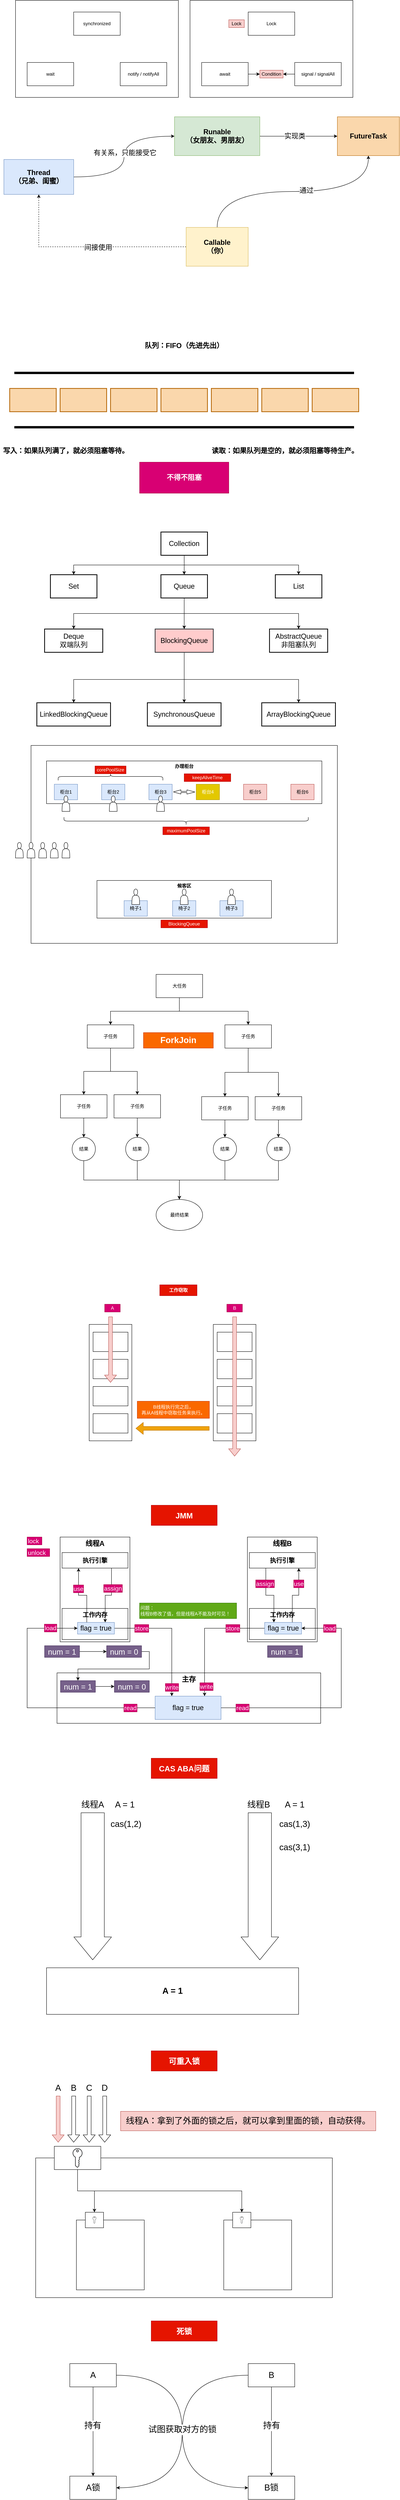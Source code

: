 <mxfile version="14.1.8" type="device"><diagram id="uP1j3-tvRcWUfNpCRk0k" name="第 1 页"><mxGraphModel dx="1422" dy="822" grid="1" gridSize="10" guides="1" tooltips="1" connect="1" arrows="1" fold="1" page="1" pageScale="1" pageWidth="1169" pageHeight="827" math="0" shadow="0"><root><mxCell id="0"/><mxCell id="1" parent="0"/><mxCell id="fabwE6z-q-ARtE88JkMZ-3" value="" style="rounded=0;whiteSpace=wrap;html=1;" parent="1" vertex="1"><mxGeometry x="190" y="1960" width="790" height="510" as="geometry"/></mxCell><mxCell id="n2lpg6i_Rtf3G4gg9Fdn-8" value="" style="group" parent="1" vertex="1" connectable="0"><mxGeometry x="150" y="40" width="420" height="250" as="geometry"/></mxCell><mxCell id="n2lpg6i_Rtf3G4gg9Fdn-6" value="" style="rounded=0;whiteSpace=wrap;html=1;" parent="n2lpg6i_Rtf3G4gg9Fdn-8" vertex="1"><mxGeometry width="420" height="250" as="geometry"/></mxCell><mxCell id="n2lpg6i_Rtf3G4gg9Fdn-7" value="" style="group" parent="n2lpg6i_Rtf3G4gg9Fdn-8" vertex="1" connectable="0"><mxGeometry x="30" y="30" width="360" height="190" as="geometry"/></mxCell><mxCell id="n2lpg6i_Rtf3G4gg9Fdn-1" value="synchronized" style="rounded=0;whiteSpace=wrap;html=1;" parent="n2lpg6i_Rtf3G4gg9Fdn-7" vertex="1"><mxGeometry x="120" width="120" height="60" as="geometry"/></mxCell><mxCell id="n2lpg6i_Rtf3G4gg9Fdn-3" value="wait" style="rounded=0;whiteSpace=wrap;html=1;" parent="n2lpg6i_Rtf3G4gg9Fdn-7" vertex="1"><mxGeometry y="130" width="120" height="60" as="geometry"/></mxCell><mxCell id="n2lpg6i_Rtf3G4gg9Fdn-4" value="notify / notifyAll" style="rounded=0;whiteSpace=wrap;html=1;" parent="n2lpg6i_Rtf3G4gg9Fdn-7" vertex="1"><mxGeometry x="240" y="130" width="120" height="60" as="geometry"/></mxCell><mxCell id="n2lpg6i_Rtf3G4gg9Fdn-15" value="" style="group" parent="1" vertex="1" connectable="0"><mxGeometry x="600" y="40" width="420" height="250" as="geometry"/></mxCell><mxCell id="n2lpg6i_Rtf3G4gg9Fdn-10" value="" style="rounded=0;whiteSpace=wrap;html=1;" parent="n2lpg6i_Rtf3G4gg9Fdn-15" vertex="1"><mxGeometry width="420" height="250" as="geometry"/></mxCell><mxCell id="n2lpg6i_Rtf3G4gg9Fdn-12" value="Lock" style="rounded=0;whiteSpace=wrap;html=1;" parent="n2lpg6i_Rtf3G4gg9Fdn-15" vertex="1"><mxGeometry x="150" y="30" width="120" height="60" as="geometry"/></mxCell><mxCell id="n2lpg6i_Rtf3G4gg9Fdn-18" style="edgeStyle=orthogonalEdgeStyle;rounded=0;orthogonalLoop=1;jettySize=auto;html=1;exitX=1;exitY=0.5;exitDx=0;exitDy=0;" parent="n2lpg6i_Rtf3G4gg9Fdn-15" source="n2lpg6i_Rtf3G4gg9Fdn-13" target="n2lpg6i_Rtf3G4gg9Fdn-17" edge="1"><mxGeometry relative="1" as="geometry"/></mxCell><mxCell id="n2lpg6i_Rtf3G4gg9Fdn-13" value="await" style="rounded=0;whiteSpace=wrap;html=1;" parent="n2lpg6i_Rtf3G4gg9Fdn-15" vertex="1"><mxGeometry x="30" y="160" width="120" height="60" as="geometry"/></mxCell><mxCell id="n2lpg6i_Rtf3G4gg9Fdn-19" style="edgeStyle=orthogonalEdgeStyle;rounded=0;orthogonalLoop=1;jettySize=auto;html=1;exitX=0;exitY=0.5;exitDx=0;exitDy=0;" parent="n2lpg6i_Rtf3G4gg9Fdn-15" source="n2lpg6i_Rtf3G4gg9Fdn-14" target="n2lpg6i_Rtf3G4gg9Fdn-17" edge="1"><mxGeometry relative="1" as="geometry"/></mxCell><mxCell id="n2lpg6i_Rtf3G4gg9Fdn-14" value="signal / signalAll" style="rounded=0;whiteSpace=wrap;html=1;" parent="n2lpg6i_Rtf3G4gg9Fdn-15" vertex="1"><mxGeometry x="270" y="160" width="120" height="60" as="geometry"/></mxCell><mxCell id="n2lpg6i_Rtf3G4gg9Fdn-16" value="Lock" style="text;html=1;strokeColor=#b85450;fillColor=#f8cecc;align=center;verticalAlign=middle;whiteSpace=wrap;rounded=0;" parent="n2lpg6i_Rtf3G4gg9Fdn-15" vertex="1"><mxGeometry x="100" y="50" width="40" height="20" as="geometry"/></mxCell><mxCell id="n2lpg6i_Rtf3G4gg9Fdn-17" value="Condition" style="text;html=1;strokeColor=#b85450;fillColor=#f8cecc;align=center;verticalAlign=middle;whiteSpace=wrap;rounded=0;" parent="n2lpg6i_Rtf3G4gg9Fdn-15" vertex="1"><mxGeometry x="180" y="180" width="60" height="20" as="geometry"/></mxCell><mxCell id="0IGs9AEvyfcpS1hSmqyq-4" style="edgeStyle=orthogonalEdgeStyle;rounded=0;orthogonalLoop=1;jettySize=auto;html=1;exitX=1;exitY=0.5;exitDx=0;exitDy=0;entryX=0;entryY=0.5;entryDx=0;entryDy=0;fontSize=18;curved=1;" parent="1" source="0IGs9AEvyfcpS1hSmqyq-1" target="0IGs9AEvyfcpS1hSmqyq-2" edge="1"><mxGeometry relative="1" as="geometry"/></mxCell><mxCell id="0IGs9AEvyfcpS1hSmqyq-8" value="有关系，只能接受它" style="edgeLabel;html=1;align=center;verticalAlign=middle;resizable=0;points=[];fontSize=18;" parent="0IGs9AEvyfcpS1hSmqyq-4" vertex="1" connectable="0"><mxGeometry x="0.053" y="-2" relative="1" as="geometry"><mxPoint as="offset"/></mxGeometry></mxCell><mxCell id="0IGs9AEvyfcpS1hSmqyq-1" value="Thread&lt;br&gt;（兄弟、闺蜜）" style="rounded=0;whiteSpace=wrap;html=1;fillColor=#dae8fc;strokeColor=#6c8ebf;fontSize=18;fontStyle=1" parent="1" vertex="1"><mxGeometry x="120" y="450" width="180" height="90" as="geometry"/></mxCell><mxCell id="0IGs9AEvyfcpS1hSmqyq-12" style="edgeStyle=orthogonalEdgeStyle;rounded=0;orthogonalLoop=1;jettySize=auto;html=1;exitX=1;exitY=0.5;exitDx=0;exitDy=0;fontSize=18;" parent="1" source="0IGs9AEvyfcpS1hSmqyq-2" target="0IGs9AEvyfcpS1hSmqyq-11" edge="1"><mxGeometry relative="1" as="geometry"/></mxCell><mxCell id="0IGs9AEvyfcpS1hSmqyq-13" value="实现类" style="edgeLabel;html=1;align=center;verticalAlign=middle;resizable=0;points=[];fontSize=18;" parent="0IGs9AEvyfcpS1hSmqyq-12" vertex="1" connectable="0"><mxGeometry x="-0.17" y="1" relative="1" as="geometry"><mxPoint x="6.94" y="1" as="offset"/></mxGeometry></mxCell><mxCell id="0IGs9AEvyfcpS1hSmqyq-2" value="Runable&lt;br&gt;（女朋友、男朋友）" style="rounded=0;whiteSpace=wrap;html=1;fillColor=#d5e8d4;strokeColor=#82b366;fontSize=18;fontStyle=1" parent="1" vertex="1"><mxGeometry x="560" y="340" width="220" height="100" as="geometry"/></mxCell><mxCell id="0IGs9AEvyfcpS1hSmqyq-5" style="edgeStyle=orthogonalEdgeStyle;curved=1;rounded=0;orthogonalLoop=1;jettySize=auto;html=1;exitX=0.5;exitY=0;exitDx=0;exitDy=0;fontSize=18;" parent="1" source="0IGs9AEvyfcpS1hSmqyq-3" target="0IGs9AEvyfcpS1hSmqyq-11" edge="1"><mxGeometry relative="1" as="geometry"/></mxCell><mxCell id="0IGs9AEvyfcpS1hSmqyq-9" value="通过" style="edgeLabel;html=1;align=center;verticalAlign=middle;resizable=0;points=[];fontSize=18;" parent="0IGs9AEvyfcpS1hSmqyq-5" vertex="1" connectable="0"><mxGeometry x="-0.21" y="-2" relative="1" as="geometry"><mxPoint x="95.31" y="-4.5" as="offset"/></mxGeometry></mxCell><mxCell id="0IGs9AEvyfcpS1hSmqyq-14" style="edgeStyle=orthogonalEdgeStyle;rounded=0;orthogonalLoop=1;jettySize=auto;html=1;exitX=0;exitY=0.5;exitDx=0;exitDy=0;fontSize=18;dashed=1;" parent="1" source="0IGs9AEvyfcpS1hSmqyq-3" target="0IGs9AEvyfcpS1hSmqyq-1" edge="1"><mxGeometry relative="1" as="geometry"/></mxCell><mxCell id="0IGs9AEvyfcpS1hSmqyq-15" value="间接使用" style="edgeLabel;html=1;align=center;verticalAlign=middle;resizable=0;points=[];fontSize=18;" parent="0IGs9AEvyfcpS1hSmqyq-14" vertex="1" connectable="0"><mxGeometry x="-0.117" y="2" relative="1" as="geometry"><mxPoint as="offset"/></mxGeometry></mxCell><mxCell id="0IGs9AEvyfcpS1hSmqyq-3" value="Callable&lt;br&gt;（你）" style="rounded=0;whiteSpace=wrap;html=1;fillColor=#fff2cc;strokeColor=#d6b656;fontSize=18;fontStyle=1" parent="1" vertex="1"><mxGeometry x="590" y="625" width="160" height="100" as="geometry"/></mxCell><mxCell id="0IGs9AEvyfcpS1hSmqyq-11" value="FutureTask" style="rounded=0;whiteSpace=wrap;html=1;fillColor=#fad7ac;strokeColor=#b46504;fontSize=18;fontStyle=1" parent="1" vertex="1"><mxGeometry x="980" y="340" width="160" height="100" as="geometry"/></mxCell><mxCell id="0IGs9AEvyfcpS1hSmqyq-16" value="" style="shape=partialRectangle;whiteSpace=wrap;html=1;left=0;right=0;fillColor=none;fontSize=18;strokeWidth=6;" parent="1" vertex="1"><mxGeometry x="150" y="1000" width="870" height="140" as="geometry"/></mxCell><mxCell id="0IGs9AEvyfcpS1hSmqyq-18" value="队列：FIFO（先进先出）" style="text;html=1;strokeColor=none;fillColor=none;align=center;verticalAlign=middle;whiteSpace=wrap;rounded=0;fontSize=18;fontStyle=1" parent="1" vertex="1"><mxGeometry x="385" y="890" width="400" height="80" as="geometry"/></mxCell><mxCell id="0IGs9AEvyfcpS1hSmqyq-25" value="写入：如果队列满了，就必须阻塞等待。" style="text;html=1;strokeColor=none;fillColor=none;align=center;verticalAlign=middle;whiteSpace=wrap;rounded=0;fontSize=18;fontStyle=1" parent="1" vertex="1"><mxGeometry x="110" y="1161" width="340" height="80" as="geometry"/></mxCell><mxCell id="0IGs9AEvyfcpS1hSmqyq-26" value="读取：如果队列是空的，就必须阻塞等待生产。" style="text;html=1;strokeColor=none;fillColor=none;align=center;verticalAlign=middle;whiteSpace=wrap;rounded=0;fontSize=18;fontStyle=1" parent="1" vertex="1"><mxGeometry x="640" y="1161" width="410" height="80" as="geometry"/></mxCell><mxCell id="0IGs9AEvyfcpS1hSmqyq-27" value="不得不阻塞" style="text;html=1;strokeColor=#A50040;fillColor=#d80073;align=center;verticalAlign=middle;whiteSpace=wrap;rounded=0;fontSize=18;fontColor=#ffffff;fontStyle=1" parent="1" vertex="1"><mxGeometry x="470" y="1230" width="230" height="80" as="geometry"/></mxCell><mxCell id="0IGs9AEvyfcpS1hSmqyq-32" style="edgeStyle=orthogonalEdgeStyle;rounded=0;orthogonalLoop=1;jettySize=auto;html=1;exitX=0.5;exitY=1;exitDx=0;exitDy=0;fontSize=18;" parent="1" source="0IGs9AEvyfcpS1hSmqyq-28" target="0IGs9AEvyfcpS1hSmqyq-29" edge="1"><mxGeometry relative="1" as="geometry"/></mxCell><mxCell id="0IGs9AEvyfcpS1hSmqyq-33" style="edgeStyle=orthogonalEdgeStyle;rounded=0;orthogonalLoop=1;jettySize=auto;html=1;exitX=0.5;exitY=1;exitDx=0;exitDy=0;fontSize=18;" parent="1" source="0IGs9AEvyfcpS1hSmqyq-28" target="0IGs9AEvyfcpS1hSmqyq-31" edge="1"><mxGeometry relative="1" as="geometry"/></mxCell><mxCell id="0IGs9AEvyfcpS1hSmqyq-34" style="edgeStyle=orthogonalEdgeStyle;rounded=0;orthogonalLoop=1;jettySize=auto;html=1;exitX=0.5;exitY=1;exitDx=0;exitDy=0;fontSize=18;" parent="1" source="0IGs9AEvyfcpS1hSmqyq-28" target="0IGs9AEvyfcpS1hSmqyq-30" edge="1"><mxGeometry relative="1" as="geometry"/></mxCell><mxCell id="0IGs9AEvyfcpS1hSmqyq-28" value="Collection" style="rounded=0;whiteSpace=wrap;html=1;strokeWidth=2;fontSize=18;" parent="1" vertex="1"><mxGeometry x="525" y="1410" width="120" height="60" as="geometry"/></mxCell><mxCell id="0IGs9AEvyfcpS1hSmqyq-29" value="Set" style="rounded=0;whiteSpace=wrap;html=1;strokeWidth=2;fontSize=18;" parent="1" vertex="1"><mxGeometry x="240" y="1520" width="120" height="60" as="geometry"/></mxCell><mxCell id="0IGs9AEvyfcpS1hSmqyq-36" value="" style="edgeStyle=orthogonalEdgeStyle;rounded=0;orthogonalLoop=1;jettySize=auto;html=1;fontSize=18;" parent="1" source="0IGs9AEvyfcpS1hSmqyq-30" target="0IGs9AEvyfcpS1hSmqyq-35" edge="1"><mxGeometry relative="1" as="geometry"/></mxCell><mxCell id="0IGs9AEvyfcpS1hSmqyq-39" style="edgeStyle=orthogonalEdgeStyle;rounded=0;orthogonalLoop=1;jettySize=auto;html=1;exitX=0.5;exitY=1;exitDx=0;exitDy=0;fontSize=18;" parent="1" source="0IGs9AEvyfcpS1hSmqyq-30" target="0IGs9AEvyfcpS1hSmqyq-37" edge="1"><mxGeometry relative="1" as="geometry"/></mxCell><mxCell id="0IGs9AEvyfcpS1hSmqyq-40" style="edgeStyle=orthogonalEdgeStyle;rounded=0;orthogonalLoop=1;jettySize=auto;html=1;exitX=0.5;exitY=1;exitDx=0;exitDy=0;fontSize=18;" parent="1" source="0IGs9AEvyfcpS1hSmqyq-30" target="0IGs9AEvyfcpS1hSmqyq-38" edge="1"><mxGeometry relative="1" as="geometry"/></mxCell><mxCell id="0IGs9AEvyfcpS1hSmqyq-30" value="Queue" style="rounded=0;whiteSpace=wrap;html=1;strokeWidth=2;fontSize=18;" parent="1" vertex="1"><mxGeometry x="525" y="1520" width="120" height="60" as="geometry"/></mxCell><mxCell id="0IGs9AEvyfcpS1hSmqyq-31" value="List" style="rounded=0;whiteSpace=wrap;html=1;strokeWidth=2;fontSize=18;" parent="1" vertex="1"><mxGeometry x="820" y="1520" width="120" height="60" as="geometry"/></mxCell><mxCell id="0IGs9AEvyfcpS1hSmqyq-42" value="" style="edgeStyle=orthogonalEdgeStyle;rounded=0;orthogonalLoop=1;jettySize=auto;html=1;fontSize=18;" parent="1" source="0IGs9AEvyfcpS1hSmqyq-35" target="0IGs9AEvyfcpS1hSmqyq-41" edge="1"><mxGeometry relative="1" as="geometry"><Array as="points"><mxPoint x="585" y="1790"/><mxPoint x="300" y="1790"/></Array></mxGeometry></mxCell><mxCell id="0IGs9AEvyfcpS1hSmqyq-44" style="edgeStyle=orthogonalEdgeStyle;rounded=0;orthogonalLoop=1;jettySize=auto;html=1;exitX=0.5;exitY=1;exitDx=0;exitDy=0;fontSize=18;" parent="1" source="0IGs9AEvyfcpS1hSmqyq-35" target="0IGs9AEvyfcpS1hSmqyq-43" edge="1"><mxGeometry relative="1" as="geometry"><Array as="points"><mxPoint x="585" y="1790"/><mxPoint x="880" y="1790"/></Array></mxGeometry></mxCell><mxCell id="fabwE6z-q-ARtE88JkMZ-2" style="edgeStyle=orthogonalEdgeStyle;rounded=0;orthogonalLoop=1;jettySize=auto;html=1;exitX=0.5;exitY=1;exitDx=0;exitDy=0;" parent="1" source="0IGs9AEvyfcpS1hSmqyq-35" target="fabwE6z-q-ARtE88JkMZ-1" edge="1"><mxGeometry relative="1" as="geometry"/></mxCell><mxCell id="0IGs9AEvyfcpS1hSmqyq-35" value="BlockingQueue" style="rounded=0;whiteSpace=wrap;html=1;strokeWidth=2;fontSize=18;fillColor=#ffcccc;strokeColor=#36393d;" parent="1" vertex="1"><mxGeometry x="510" y="1660" width="150" height="60" as="geometry"/></mxCell><mxCell id="0IGs9AEvyfcpS1hSmqyq-37" value="Deque&lt;br&gt;双端队列" style="rounded=0;whiteSpace=wrap;html=1;strokeWidth=2;fontSize=18;" parent="1" vertex="1"><mxGeometry x="225" y="1660" width="150" height="60" as="geometry"/></mxCell><mxCell id="0IGs9AEvyfcpS1hSmqyq-38" value="AbstractQueue&lt;br&gt;非阻塞队列" style="rounded=0;whiteSpace=wrap;html=1;strokeWidth=2;fontSize=18;" parent="1" vertex="1"><mxGeometry x="805" y="1660" width="150" height="60" as="geometry"/></mxCell><mxCell id="0IGs9AEvyfcpS1hSmqyq-41" value="LinkedBlockingQueue" style="rounded=0;whiteSpace=wrap;html=1;strokeWidth=2;fontSize=18;" parent="1" vertex="1"><mxGeometry x="205" y="1850" width="190" height="60" as="geometry"/></mxCell><mxCell id="0IGs9AEvyfcpS1hSmqyq-43" value="ArrayBlockingQueue" style="rounded=0;whiteSpace=wrap;html=1;strokeWidth=2;fontSize=18;" parent="1" vertex="1"><mxGeometry x="785" y="1850" width="190" height="60" as="geometry"/></mxCell><mxCell id="fabwE6z-q-ARtE88JkMZ-1" value="SynchronousQueue" style="rounded=0;whiteSpace=wrap;html=1;strokeWidth=2;fontSize=18;" parent="1" vertex="1"><mxGeometry x="490" y="1850" width="190" height="60" as="geometry"/></mxCell><mxCell id="fabwE6z-q-ARtE88JkMZ-4" value="办理柜台" style="rounded=0;whiteSpace=wrap;html=1;verticalAlign=top;fontStyle=1" parent="1" vertex="1"><mxGeometry x="230" y="2000" width="710" height="110" as="geometry"/></mxCell><mxCell id="fabwE6z-q-ARtE88JkMZ-5" value="柜台1" style="rounded=0;whiteSpace=wrap;html=1;fillColor=#dae8fc;strokeColor=#6c8ebf;" parent="1" vertex="1"><mxGeometry x="250" y="2060" width="60" height="40" as="geometry"/></mxCell><mxCell id="fabwE6z-q-ARtE88JkMZ-6" value="柜台2" style="rounded=0;whiteSpace=wrap;html=1;fillColor=#dae8fc;strokeColor=#6c8ebf;" parent="1" vertex="1"><mxGeometry x="372" y="2060" width="60" height="40" as="geometry"/></mxCell><mxCell id="fabwE6z-q-ARtE88JkMZ-7" value="柜台3" style="rounded=0;whiteSpace=wrap;html=1;fillColor=#dae8fc;strokeColor=#6c8ebf;" parent="1" vertex="1"><mxGeometry x="494" y="2060" width="60" height="40" as="geometry"/></mxCell><mxCell id="fabwE6z-q-ARtE88JkMZ-8" value="柜台4" style="rounded=0;whiteSpace=wrap;html=1;fillColor=#e3c800;strokeColor=#B09500;fontColor=#ffffff;" parent="1" vertex="1"><mxGeometry x="616" y="2060" width="60" height="40" as="geometry"/></mxCell><mxCell id="fabwE6z-q-ARtE88JkMZ-9" value="柜台5" style="rounded=0;whiteSpace=wrap;html=1;fillColor=#f8cecc;strokeColor=#b85450;" parent="1" vertex="1"><mxGeometry x="738" y="2060" width="60" height="40" as="geometry"/></mxCell><mxCell id="fabwE6z-q-ARtE88JkMZ-10" value="柜台6" style="rounded=0;whiteSpace=wrap;html=1;fillColor=#f8cecc;strokeColor=#b85450;" parent="1" vertex="1"><mxGeometry x="860" y="2060" width="60" height="40" as="geometry"/></mxCell><mxCell id="fabwE6z-q-ARtE88JkMZ-11" value="候客区" style="rounded=0;whiteSpace=wrap;html=1;verticalAlign=top;fontStyle=1" parent="1" vertex="1"><mxGeometry x="360" y="2308" width="450" height="97" as="geometry"/></mxCell><mxCell id="fabwE6z-q-ARtE88JkMZ-17" value="" style="shape=actor;whiteSpace=wrap;html=1;" parent="1" vertex="1"><mxGeometry x="270" y="2090" width="20" height="40" as="geometry"/></mxCell><mxCell id="fabwE6z-q-ARtE88JkMZ-18" value="" style="shape=actor;whiteSpace=wrap;html=1;" parent="1" vertex="1"><mxGeometry x="392" y="2090" width="20" height="40" as="geometry"/></mxCell><mxCell id="fabwE6z-q-ARtE88JkMZ-19" value="" style="shape=actor;whiteSpace=wrap;html=1;" parent="1" vertex="1"><mxGeometry x="514" y="2090" width="20" height="40" as="geometry"/></mxCell><mxCell id="fabwE6z-q-ARtE88JkMZ-13" value="椅子1" style="rounded=0;whiteSpace=wrap;html=1;fillColor=#dae8fc;strokeColor=#6c8ebf;" parent="1" vertex="1"><mxGeometry x="430" y="2360" width="60" height="40" as="geometry"/></mxCell><mxCell id="fabwE6z-q-ARtE88JkMZ-14" value="椅子2" style="rounded=0;whiteSpace=wrap;html=1;fillColor=#dae8fc;strokeColor=#6c8ebf;" parent="1" vertex="1"><mxGeometry x="555" y="2360" width="60" height="40" as="geometry"/></mxCell><mxCell id="fabwE6z-q-ARtE88JkMZ-15" value="椅子3" style="rounded=0;whiteSpace=wrap;html=1;fillColor=#dae8fc;strokeColor=#6c8ebf;" parent="1" vertex="1"><mxGeometry x="677" y="2360" width="60" height="40" as="geometry"/></mxCell><mxCell id="fabwE6z-q-ARtE88JkMZ-21" value="" style="shape=actor;whiteSpace=wrap;html=1;" parent="1" vertex="1"><mxGeometry x="575" y="2330" width="20" height="40" as="geometry"/></mxCell><mxCell id="fabwE6z-q-ARtE88JkMZ-22" value="" style="shape=actor;whiteSpace=wrap;html=1;" parent="1" vertex="1"><mxGeometry x="697" y="2330" width="20" height="40" as="geometry"/></mxCell><mxCell id="fabwE6z-q-ARtE88JkMZ-20" value="" style="shape=actor;whiteSpace=wrap;html=1;" parent="1" vertex="1"><mxGeometry x="450" y="2330" width="20" height="40" as="geometry"/></mxCell><mxCell id="fabwE6z-q-ARtE88JkMZ-29" value="" style="group" parent="1" vertex="1" connectable="0"><mxGeometry x="150" y="2210" width="140" height="40" as="geometry"/></mxCell><mxCell id="fabwE6z-q-ARtE88JkMZ-24" value="" style="shape=actor;whiteSpace=wrap;html=1;" parent="fabwE6z-q-ARtE88JkMZ-29" vertex="1"><mxGeometry width="20" height="40" as="geometry"/></mxCell><mxCell id="fabwE6z-q-ARtE88JkMZ-25" value="" style="shape=actor;whiteSpace=wrap;html=1;" parent="fabwE6z-q-ARtE88JkMZ-29" vertex="1"><mxGeometry x="30" width="20" height="40" as="geometry"/></mxCell><mxCell id="fabwE6z-q-ARtE88JkMZ-26" value="" style="shape=actor;whiteSpace=wrap;html=1;" parent="fabwE6z-q-ARtE88JkMZ-29" vertex="1"><mxGeometry x="60" width="20" height="40" as="geometry"/></mxCell><mxCell id="fabwE6z-q-ARtE88JkMZ-27" value="" style="shape=actor;whiteSpace=wrap;html=1;" parent="fabwE6z-q-ARtE88JkMZ-29" vertex="1"><mxGeometry x="90" width="20" height="40" as="geometry"/></mxCell><mxCell id="fabwE6z-q-ARtE88JkMZ-28" value="" style="shape=actor;whiteSpace=wrap;html=1;" parent="fabwE6z-q-ARtE88JkMZ-29" vertex="1"><mxGeometry x="120" width="20" height="40" as="geometry"/></mxCell><mxCell id="fabwE6z-q-ARtE88JkMZ-31" value="" style="shape=curlyBracket;whiteSpace=wrap;html=1;rounded=1;rotation=90;" parent="1" vertex="1"><mxGeometry x="385" y="1905" width="20" height="270" as="geometry"/></mxCell><mxCell id="fabwE6z-q-ARtE88JkMZ-32" value="" style="shape=curlyBracket;whiteSpace=wrap;html=1;rounded=1;rotation=-90;" parent="1" vertex="1"><mxGeometry x="580" y="1840" width="20" height="630" as="geometry"/></mxCell><mxCell id="fabwE6z-q-ARtE88JkMZ-33" value="corePoolSize" style="text;html=1;align=center;verticalAlign=middle;whiteSpace=wrap;rounded=0;fontColor=#ffffff;strokeColor=#B20000;fillColor=#e51400;" parent="1" vertex="1"><mxGeometry x="355" y="2013" width="80" height="20" as="geometry"/></mxCell><mxCell id="fabwE6z-q-ARtE88JkMZ-34" value="maximumPoolSize" style="text;html=1;align=center;verticalAlign=middle;whiteSpace=wrap;rounded=0;fontColor=#ffffff;strokeColor=#B20000;fillColor=#e51400;" parent="1" vertex="1"><mxGeometry x="530" y="2170" width="120" height="20" as="geometry"/></mxCell><mxCell id="fabwE6z-q-ARtE88JkMZ-35" value="BlockingQueue" style="text;html=1;align=center;verticalAlign=middle;whiteSpace=wrap;rounded=0;fontColor=#ffffff;strokeColor=#B20000;fillColor=#e51400;" parent="1" vertex="1"><mxGeometry x="525" y="2410" width="120" height="20" as="geometry"/></mxCell><mxCell id="fabwE6z-q-ARtE88JkMZ-36" value="" style="shape=flexArrow;endArrow=classic;startArrow=classic;html=1;width=2.913;endSize=6.122;endWidth=7.007;startWidth=7.007;startSize=6.48;" parent="1" edge="1"><mxGeometry width="50" height="50" relative="1" as="geometry"><mxPoint x="613" y="2080" as="sourcePoint"/><mxPoint x="556.62" y="2079.71" as="targetPoint"/></mxGeometry></mxCell><mxCell id="fabwE6z-q-ARtE88JkMZ-37" value="keepAliveTime" style="text;align=center;verticalAlign=middle;whiteSpace=wrap;rounded=0;fontColor=#ffffff;strokeColor=#B20000;fillColor=#e51400;labelBorderColor=none;" parent="1" vertex="1"><mxGeometry x="585" y="2033" width="120" height="20" as="geometry"/></mxCell><mxCell id="fabwE6z-q-ARtE88JkMZ-41" style="edgeStyle=orthogonalEdgeStyle;rounded=0;orthogonalLoop=1;jettySize=auto;html=1;exitX=0.5;exitY=1;exitDx=0;exitDy=0;" parent="1" source="fabwE6z-q-ARtE88JkMZ-38" target="fabwE6z-q-ARtE88JkMZ-39" edge="1"><mxGeometry relative="1" as="geometry"/></mxCell><mxCell id="fabwE6z-q-ARtE88JkMZ-42" style="edgeStyle=orthogonalEdgeStyle;rounded=0;orthogonalLoop=1;jettySize=auto;html=1;exitX=0.5;exitY=1;exitDx=0;exitDy=0;" parent="1" source="fabwE6z-q-ARtE88JkMZ-38" target="fabwE6z-q-ARtE88JkMZ-40" edge="1"><mxGeometry relative="1" as="geometry"/></mxCell><mxCell id="fabwE6z-q-ARtE88JkMZ-38" value="大任务" style="rounded=0;whiteSpace=wrap;html=1;strokeColor=#000000;fillColor=#ffffff;" parent="1" vertex="1"><mxGeometry x="512.5" y="2550" width="120" height="60" as="geometry"/></mxCell><mxCell id="fabwE6z-q-ARtE88JkMZ-52" style="edgeStyle=orthogonalEdgeStyle;rounded=0;orthogonalLoop=1;jettySize=auto;html=1;exitX=0.5;exitY=1;exitDx=0;exitDy=0;" parent="1" source="fabwE6z-q-ARtE88JkMZ-39" target="fabwE6z-q-ARtE88JkMZ-45" edge="1"><mxGeometry relative="1" as="geometry"/></mxCell><mxCell id="fabwE6z-q-ARtE88JkMZ-53" style="edgeStyle=orthogonalEdgeStyle;rounded=0;orthogonalLoop=1;jettySize=auto;html=1;exitX=0.5;exitY=1;exitDx=0;exitDy=0;" parent="1" source="fabwE6z-q-ARtE88JkMZ-39" target="fabwE6z-q-ARtE88JkMZ-46" edge="1"><mxGeometry relative="1" as="geometry"/></mxCell><mxCell id="fabwE6z-q-ARtE88JkMZ-39" value="子任务" style="rounded=0;whiteSpace=wrap;html=1;strokeColor=#000000;fillColor=#ffffff;" parent="1" vertex="1"><mxGeometry x="335" y="2680" width="120" height="60" as="geometry"/></mxCell><mxCell id="fabwE6z-q-ARtE88JkMZ-57" style="edgeStyle=orthogonalEdgeStyle;rounded=0;orthogonalLoop=1;jettySize=auto;html=1;exitX=0.5;exitY=1;exitDx=0;exitDy=0;" parent="1" source="fabwE6z-q-ARtE88JkMZ-40" target="fabwE6z-q-ARtE88JkMZ-55" edge="1"><mxGeometry relative="1" as="geometry"/></mxCell><mxCell id="fabwE6z-q-ARtE88JkMZ-58" style="edgeStyle=orthogonalEdgeStyle;rounded=0;orthogonalLoop=1;jettySize=auto;html=1;exitX=0.5;exitY=1;exitDx=0;exitDy=0;" parent="1" source="fabwE6z-q-ARtE88JkMZ-40" target="fabwE6z-q-ARtE88JkMZ-56" edge="1"><mxGeometry relative="1" as="geometry"/></mxCell><mxCell id="fabwE6z-q-ARtE88JkMZ-40" value="子任务" style="rounded=0;whiteSpace=wrap;html=1;strokeColor=#000000;fillColor=#ffffff;" parent="1" vertex="1"><mxGeometry x="690" y="2680" width="120" height="60" as="geometry"/></mxCell><mxCell id="fabwE6z-q-ARtE88JkMZ-69" style="edgeStyle=orthogonalEdgeStyle;rounded=0;orthogonalLoop=1;jettySize=auto;html=1;exitX=0.5;exitY=1;exitDx=0;exitDy=0;" parent="1" source="fabwE6z-q-ARtE88JkMZ-59" target="fabwE6z-q-ARtE88JkMZ-68" edge="1"><mxGeometry relative="1" as="geometry"/></mxCell><mxCell id="fabwE6z-q-ARtE88JkMZ-59" value="结果" style="ellipse;whiteSpace=wrap;html=1;aspect=fixed;strokeColor=#000000;fillColor=#ffffff;" parent="1" vertex="1"><mxGeometry x="296" y="2970" width="60" height="60" as="geometry"/></mxCell><mxCell id="fabwE6z-q-ARtE88JkMZ-70" style="edgeStyle=orthogonalEdgeStyle;rounded=0;orthogonalLoop=1;jettySize=auto;html=1;exitX=0.5;exitY=1;exitDx=0;exitDy=0;" parent="1" source="fabwE6z-q-ARtE88JkMZ-61" target="fabwE6z-q-ARtE88JkMZ-68" edge="1"><mxGeometry relative="1" as="geometry"/></mxCell><mxCell id="fabwE6z-q-ARtE88JkMZ-61" value="结果" style="ellipse;whiteSpace=wrap;html=1;aspect=fixed;strokeColor=#000000;fillColor=#ffffff;" parent="1" vertex="1"><mxGeometry x="434" y="2970" width="60" height="60" as="geometry"/></mxCell><mxCell id="fabwE6z-q-ARtE88JkMZ-71" style="edgeStyle=orthogonalEdgeStyle;rounded=0;orthogonalLoop=1;jettySize=auto;html=1;exitX=0.5;exitY=1;exitDx=0;exitDy=0;" parent="1" source="fabwE6z-q-ARtE88JkMZ-62" target="fabwE6z-q-ARtE88JkMZ-68" edge="1"><mxGeometry relative="1" as="geometry"/></mxCell><mxCell id="fabwE6z-q-ARtE88JkMZ-62" value="结果" style="ellipse;whiteSpace=wrap;html=1;aspect=fixed;strokeColor=#000000;fillColor=#ffffff;" parent="1" vertex="1"><mxGeometry x="660" y="2970" width="60" height="60" as="geometry"/></mxCell><mxCell id="fabwE6z-q-ARtE88JkMZ-72" style="edgeStyle=orthogonalEdgeStyle;rounded=0;orthogonalLoop=1;jettySize=auto;html=1;exitX=0.5;exitY=1;exitDx=0;exitDy=0;" parent="1" source="fabwE6z-q-ARtE88JkMZ-63" target="fabwE6z-q-ARtE88JkMZ-68" edge="1"><mxGeometry relative="1" as="geometry"/></mxCell><mxCell id="fabwE6z-q-ARtE88JkMZ-63" value="结果" style="ellipse;whiteSpace=wrap;html=1;aspect=fixed;strokeColor=#000000;fillColor=#ffffff;" parent="1" vertex="1"><mxGeometry x="798" y="2970" width="60" height="60" as="geometry"/></mxCell><mxCell id="fabwE6z-q-ARtE88JkMZ-64" style="edgeStyle=orthogonalEdgeStyle;rounded=0;orthogonalLoop=1;jettySize=auto;html=1;exitX=0.5;exitY=1;exitDx=0;exitDy=0;" parent="1" source="fabwE6z-q-ARtE88JkMZ-45" target="fabwE6z-q-ARtE88JkMZ-59" edge="1"><mxGeometry relative="1" as="geometry"/></mxCell><mxCell id="fabwE6z-q-ARtE88JkMZ-45" value="子任务" style="rounded=0;whiteSpace=wrap;html=1;strokeColor=#000000;fillColor=#ffffff;" parent="1" vertex="1"><mxGeometry x="266" y="2860" width="120" height="60" as="geometry"/></mxCell><mxCell id="fabwE6z-q-ARtE88JkMZ-65" style="edgeStyle=orthogonalEdgeStyle;rounded=0;orthogonalLoop=1;jettySize=auto;html=1;exitX=0.5;exitY=1;exitDx=0;exitDy=0;" parent="1" source="fabwE6z-q-ARtE88JkMZ-46" target="fabwE6z-q-ARtE88JkMZ-61" edge="1"><mxGeometry relative="1" as="geometry"/></mxCell><mxCell id="fabwE6z-q-ARtE88JkMZ-46" value="子任务" style="rounded=0;whiteSpace=wrap;html=1;strokeColor=#000000;fillColor=#ffffff;" parent="1" vertex="1"><mxGeometry x="404" y="2860" width="120" height="60" as="geometry"/></mxCell><mxCell id="fabwE6z-q-ARtE88JkMZ-66" style="edgeStyle=orthogonalEdgeStyle;rounded=0;orthogonalLoop=1;jettySize=auto;html=1;exitX=0.5;exitY=1;exitDx=0;exitDy=0;" parent="1" source="fabwE6z-q-ARtE88JkMZ-55" target="fabwE6z-q-ARtE88JkMZ-62" edge="1"><mxGeometry relative="1" as="geometry"/></mxCell><mxCell id="fabwE6z-q-ARtE88JkMZ-55" value="子任务" style="rounded=0;whiteSpace=wrap;html=1;strokeColor=#000000;fillColor=#ffffff;" parent="1" vertex="1"><mxGeometry x="630" y="2865" width="120" height="60" as="geometry"/></mxCell><mxCell id="fabwE6z-q-ARtE88JkMZ-67" style="edgeStyle=orthogonalEdgeStyle;rounded=0;orthogonalLoop=1;jettySize=auto;html=1;exitX=0.5;exitY=1;exitDx=0;exitDy=0;" parent="1" source="fabwE6z-q-ARtE88JkMZ-56" target="fabwE6z-q-ARtE88JkMZ-63" edge="1"><mxGeometry relative="1" as="geometry"/></mxCell><mxCell id="fabwE6z-q-ARtE88JkMZ-56" value="子任务" style="rounded=0;whiteSpace=wrap;html=1;strokeColor=#000000;fillColor=#ffffff;" parent="1" vertex="1"><mxGeometry x="768" y="2865" width="120" height="60" as="geometry"/></mxCell><mxCell id="fabwE6z-q-ARtE88JkMZ-68" value="最终结果" style="ellipse;whiteSpace=wrap;html=1;strokeColor=#000000;fillColor=#ffffff;" parent="1" vertex="1"><mxGeometry x="512.5" y="3130" width="120" height="80" as="geometry"/></mxCell><mxCell id="fabwE6z-q-ARtE88JkMZ-73" value="ForkJoin" style="text;html=1;strokeColor=#C73500;fillColor=#fa6800;align=center;verticalAlign=middle;whiteSpace=wrap;rounded=0;fontColor=#ffffff;fontStyle=1;fontSize=22;" parent="1" vertex="1"><mxGeometry x="480" y="2700" width="180" height="40" as="geometry"/></mxCell><mxCell id="SC_gmL83yjfH4N2xgnFS-1" value="" style="rounded=0;whiteSpace=wrap;html=1;" parent="1" vertex="1"><mxGeometry x="340" y="3452" width="110" height="300" as="geometry"/></mxCell><mxCell id="SC_gmL83yjfH4N2xgnFS-3" value="" style="rounded=0;whiteSpace=wrap;html=1;" parent="1" vertex="1"><mxGeometry x="350" y="3472" width="90" height="50" as="geometry"/></mxCell><mxCell id="SC_gmL83yjfH4N2xgnFS-4" value="" style="rounded=0;whiteSpace=wrap;html=1;" parent="1" vertex="1"><mxGeometry x="350" y="3542" width="90" height="50" as="geometry"/></mxCell><mxCell id="SC_gmL83yjfH4N2xgnFS-5" value="" style="rounded=0;whiteSpace=wrap;html=1;" parent="1" vertex="1"><mxGeometry x="350" y="3612" width="90" height="50" as="geometry"/></mxCell><mxCell id="SC_gmL83yjfH4N2xgnFS-6" value="" style="rounded=0;whiteSpace=wrap;html=1;" parent="1" vertex="1"><mxGeometry x="350" y="3682" width="90" height="50" as="geometry"/></mxCell><mxCell id="SC_gmL83yjfH4N2xgnFS-8" value="" style="rounded=0;whiteSpace=wrap;html=1;" parent="1" vertex="1"><mxGeometry x="660" y="3452" width="110" height="300" as="geometry"/></mxCell><mxCell id="SC_gmL83yjfH4N2xgnFS-9" value="" style="rounded=0;whiteSpace=wrap;html=1;" parent="1" vertex="1"><mxGeometry x="670" y="3472" width="90" height="50" as="geometry"/></mxCell><mxCell id="SC_gmL83yjfH4N2xgnFS-10" value="" style="rounded=0;whiteSpace=wrap;html=1;" parent="1" vertex="1"><mxGeometry x="670" y="3542" width="90" height="50" as="geometry"/></mxCell><mxCell id="SC_gmL83yjfH4N2xgnFS-11" value="" style="rounded=0;whiteSpace=wrap;html=1;" parent="1" vertex="1"><mxGeometry x="670" y="3612" width="90" height="50" as="geometry"/></mxCell><mxCell id="SC_gmL83yjfH4N2xgnFS-12" value="" style="rounded=0;whiteSpace=wrap;html=1;" parent="1" vertex="1"><mxGeometry x="670" y="3682" width="90" height="50" as="geometry"/></mxCell><mxCell id="SC_gmL83yjfH4N2xgnFS-13" value="" style="shape=flexArrow;endArrow=classic;html=1;fillColor=#f8cecc;strokeColor=#b85450;" parent="1" edge="1"><mxGeometry width="50" height="50" relative="1" as="geometry"><mxPoint x="715" y="3432" as="sourcePoint"/><mxPoint x="715" y="3792" as="targetPoint"/></mxGeometry></mxCell><mxCell id="SC_gmL83yjfH4N2xgnFS-14" value="" style="shape=flexArrow;endArrow=classic;html=1;fillColor=#f8cecc;strokeColor=#b85450;" parent="1" edge="1"><mxGeometry width="50" height="50" relative="1" as="geometry"><mxPoint x="395" y="3432" as="sourcePoint"/><mxPoint x="395" y="3602" as="targetPoint"/></mxGeometry></mxCell><mxCell id="SC_gmL83yjfH4N2xgnFS-15" value="A" style="text;html=1;strokeColor=#A50040;fillColor=#d80073;align=center;verticalAlign=middle;whiteSpace=wrap;rounded=0;fontColor=#ffffff;" parent="1" vertex="1"><mxGeometry x="380" y="3400" width="40" height="20" as="geometry"/></mxCell><mxCell id="SC_gmL83yjfH4N2xgnFS-16" value="B" style="text;html=1;strokeColor=#A50040;fillColor=#d80073;align=center;verticalAlign=middle;whiteSpace=wrap;rounded=0;fontColor=#ffffff;" parent="1" vertex="1"><mxGeometry x="695" y="3400" width="40" height="20" as="geometry"/></mxCell><mxCell id="SC_gmL83yjfH4N2xgnFS-17" value="工作窃取" style="text;html=1;strokeColor=#B20000;fillColor=#e51400;align=center;verticalAlign=middle;whiteSpace=wrap;rounded=0;fontStyle=1;fontColor=#ffffff;" parent="1" vertex="1"><mxGeometry x="522" y="3350" width="96" height="28" as="geometry"/></mxCell><mxCell id="SC_gmL83yjfH4N2xgnFS-19" value="" style="shape=flexArrow;endArrow=classic;html=1;fillColor=#f0a30a;strokeColor=#BD7000;" parent="1" edge="1"><mxGeometry width="50" height="50" relative="1" as="geometry"><mxPoint x="650" y="3720" as="sourcePoint"/><mxPoint x="460" y="3720" as="targetPoint"/></mxGeometry></mxCell><mxCell id="SC_gmL83yjfH4N2xgnFS-20" value="B线程执行完之后，&lt;br&gt;再从A线程中窃取任务来执行。" style="text;html=1;strokeColor=#C73500;fillColor=#fa6800;align=center;verticalAlign=middle;whiteSpace=wrap;rounded=0;fontColor=#ffffff;" parent="1" vertex="1"><mxGeometry x="464" y="3650" width="186" height="44" as="geometry"/></mxCell><mxCell id="tNdAMqXNq6CeeITK6REc-1" value="JMM" style="text;html=1;strokeColor=#B20000;fillColor=#e51400;align=center;verticalAlign=middle;whiteSpace=wrap;rounded=0;fontStyle=1;fontColor=#ffffff;fontSize=20;" parent="1" vertex="1"><mxGeometry x="500" y="3918" width="170" height="52" as="geometry"/></mxCell><mxCell id="tNdAMqXNq6CeeITK6REc-2" value="主存" style="rounded=0;whiteSpace=wrap;html=1;fontStyle=1;fontSize=18;verticalAlign=top;" parent="1" vertex="1"><mxGeometry x="257" y="4350" width="680" height="130" as="geometry"/></mxCell><mxCell id="tNdAMqXNq6CeeITK6REc-3" value="flag = true" style="rounded=0;whiteSpace=wrap;html=1;fontSize=18;fillColor=#dae8fc;strokeColor=#6c8ebf;" parent="1" vertex="1"><mxGeometry x="510" y="4410" width="170" height="60" as="geometry"/></mxCell><mxCell id="tNdAMqXNq6CeeITK6REc-4" value="&lt;b&gt;线程A&lt;/b&gt;" style="rounded=0;whiteSpace=wrap;html=1;fontSize=18;verticalAlign=top;" parent="1" vertex="1"><mxGeometry x="265" y="4000" width="180" height="270" as="geometry"/></mxCell><mxCell id="tNdAMqXNq6CeeITK6REc-5" value="&lt;b&gt;线程B&lt;/b&gt;" style="rounded=0;whiteSpace=wrap;html=1;fontSize=18;verticalAlign=top;" parent="1" vertex="1"><mxGeometry x="748" y="4000" width="180" height="270" as="geometry"/></mxCell><mxCell id="tNdAMqXNq6CeeITK6REc-6" value="工作内存" style="rounded=0;whiteSpace=wrap;html=1;fontSize=16;verticalAlign=top;fontStyle=1" parent="1" vertex="1"><mxGeometry x="270" y="4184" width="170" height="80" as="geometry"/></mxCell><mxCell id="tNdAMqXNq6CeeITK6REc-7" value="工作内存" style="rounded=0;whiteSpace=wrap;html=1;fontSize=16;verticalAlign=top;fontStyle=1" parent="1" vertex="1"><mxGeometry x="753" y="4184" width="170" height="80" as="geometry"/></mxCell><mxCell id="tNdAMqXNq6CeeITK6REc-20" style="edgeStyle=orthogonalEdgeStyle;rounded=0;orthogonalLoop=1;jettySize=auto;html=1;exitX=0.75;exitY=1;exitDx=0;exitDy=0;entryX=0.75;entryY=0;entryDx=0;entryDy=0;fontSize=16;" parent="1" source="tNdAMqXNq6CeeITK6REc-8" target="tNdAMqXNq6CeeITK6REc-15" edge="1"><mxGeometry relative="1" as="geometry"/></mxCell><mxCell id="tNdAMqXNq6CeeITK6REc-21" value="assign" style="edgeLabel;html=1;align=center;verticalAlign=middle;resizable=0;points=[];fontSize=16;fontColor=#FFFFFF;labelBackgroundColor=#D80073;labelBorderColor=#A50040;" parent="tNdAMqXNq6CeeITK6REc-20" vertex="1" connectable="0"><mxGeometry x="-0.339" y="3" relative="1" as="geometry"><mxPoint as="offset"/></mxGeometry></mxCell><mxCell id="tNdAMqXNq6CeeITK6REc-8" value="执行引擎" style="rounded=0;whiteSpace=wrap;html=1;fontSize=16;verticalAlign=middle;fontStyle=1" parent="1" vertex="1"><mxGeometry x="270" y="4040" width="170" height="40" as="geometry"/></mxCell><mxCell id="tNdAMqXNq6CeeITK6REc-36" style="edgeStyle=orthogonalEdgeStyle;rounded=0;orthogonalLoop=1;jettySize=auto;html=1;exitX=0.25;exitY=1;exitDx=0;exitDy=0;entryX=0.25;entryY=0;entryDx=0;entryDy=0;fontSize=16;fontColor=#FFFFFF;" parent="1" source="tNdAMqXNq6CeeITK6REc-9" target="tNdAMqXNq6CeeITK6REc-29" edge="1"><mxGeometry relative="1" as="geometry"/></mxCell><mxCell id="tNdAMqXNq6CeeITK6REc-9" value="执行引擎" style="rounded=0;whiteSpace=wrap;html=1;fontSize=16;verticalAlign=middle;fontStyle=1" parent="1" vertex="1"><mxGeometry x="753" y="4040" width="170" height="40" as="geometry"/></mxCell><mxCell id="tNdAMqXNq6CeeITK6REc-18" style="edgeStyle=orthogonalEdgeStyle;rounded=0;orthogonalLoop=1;jettySize=auto;html=1;exitX=0.25;exitY=0;exitDx=0;exitDy=0;entryX=0.25;entryY=1;entryDx=0;entryDy=0;fontSize=16;" parent="1" source="tNdAMqXNq6CeeITK6REc-15" target="tNdAMqXNq6CeeITK6REc-8" edge="1"><mxGeometry relative="1" as="geometry"/></mxCell><mxCell id="tNdAMqXNq6CeeITK6REc-19" value="use" style="edgeLabel;html=1;align=center;verticalAlign=middle;resizable=0;points=[];fontSize=16;labelBorderColor=#A50040;fontColor=#FFFFFF;labelBackgroundColor=#D80073;" parent="tNdAMqXNq6CeeITK6REc-18" vertex="1" connectable="0"><mxGeometry x="0.351" y="1" relative="1" as="geometry"><mxPoint as="offset"/></mxGeometry></mxCell><mxCell id="tNdAMqXNq6CeeITK6REc-22" style="edgeStyle=orthogonalEdgeStyle;rounded=0;orthogonalLoop=1;jettySize=auto;html=1;exitX=1;exitY=0.5;exitDx=0;exitDy=0;entryX=0.25;entryY=0;entryDx=0;entryDy=0;fontSize=16;" parent="1" source="tNdAMqXNq6CeeITK6REc-15" target="tNdAMqXNq6CeeITK6REc-3" edge="1"><mxGeometry relative="1" as="geometry"><Array as="points"><mxPoint x="553" y="4235"/><mxPoint x="553" y="4410"/></Array></mxGeometry></mxCell><mxCell id="tNdAMqXNq6CeeITK6REc-23" value="store" style="edgeLabel;html=1;align=center;verticalAlign=middle;resizable=0;points=[];fontSize=16;fontColor=#FFFFFF;labelBackgroundColor=#D80073;labelBorderColor=#A50040;" parent="tNdAMqXNq6CeeITK6REc-22" vertex="1" connectable="0"><mxGeometry x="-0.733" y="-4" relative="1" as="geometry"><mxPoint x="26.55" y="-4" as="offset"/></mxGeometry></mxCell><mxCell id="tNdAMqXNq6CeeITK6REc-24" value="write" style="edgeLabel;html=1;align=center;verticalAlign=middle;resizable=0;points=[];fontSize=16;fontColor=#FFFFFF;labelBackgroundColor=#D80073;labelBorderColor=#A50040;" parent="tNdAMqXNq6CeeITK6REc-22" vertex="1" connectable="0"><mxGeometry x="0.859" y="1" relative="1" as="geometry"><mxPoint x="-1.71" y="-1" as="offset"/></mxGeometry></mxCell><mxCell id="tNdAMqXNq6CeeITK6REc-15" value="flag = true" style="rounded=0;whiteSpace=wrap;html=1;fontSize=18;fillColor=#dae8fc;strokeColor=#6c8ebf;" parent="1" vertex="1"><mxGeometry x="310" y="4220" width="95" height="30" as="geometry"/></mxCell><mxCell id="tNdAMqXNq6CeeITK6REc-26" value="lock" style="text;html=1;strokeColor=#A50040;fillColor=#d80073;align=left;verticalAlign=middle;whiteSpace=wrap;rounded=0;fontSize=16;fontColor=#ffffff;" parent="1" vertex="1"><mxGeometry x="180" y="4000" width="38" height="20" as="geometry"/></mxCell><mxCell id="tNdAMqXNq6CeeITK6REc-27" value="unlock" style="text;html=1;strokeColor=#A50040;fillColor=#d80073;align=left;verticalAlign=middle;whiteSpace=wrap;rounded=0;fontSize=16;fontColor=#ffffff;" parent="1" vertex="1"><mxGeometry x="180" y="4030" width="58" height="20" as="geometry"/></mxCell><mxCell id="tNdAMqXNq6CeeITK6REc-33" style="edgeStyle=orthogonalEdgeStyle;rounded=0;orthogonalLoop=1;jettySize=auto;html=1;exitX=0;exitY=0.5;exitDx=0;exitDy=0;entryX=0.75;entryY=0;entryDx=0;entryDy=0;fontSize=16;fontColor=#FFFFFF;" parent="1" source="tNdAMqXNq6CeeITK6REc-29" target="tNdAMqXNq6CeeITK6REc-3" edge="1"><mxGeometry relative="1" as="geometry"/></mxCell><mxCell id="tNdAMqXNq6CeeITK6REc-35" style="edgeStyle=orthogonalEdgeStyle;rounded=0;orthogonalLoop=1;jettySize=auto;html=1;exitX=0.75;exitY=0;exitDx=0;exitDy=0;entryX=0.75;entryY=1;entryDx=0;entryDy=0;fontSize=16;fontColor=#FFFFFF;" parent="1" source="tNdAMqXNq6CeeITK6REc-29" target="tNdAMqXNq6CeeITK6REc-9" edge="1"><mxGeometry relative="1" as="geometry"/></mxCell><mxCell id="tNdAMqXNq6CeeITK6REc-29" value="flag = true" style="rounded=0;whiteSpace=wrap;html=1;fontSize=18;fillColor=#dae8fc;strokeColor=#6c8ebf;" parent="1" vertex="1"><mxGeometry x="792.5" y="4220" width="95" height="30" as="geometry"/></mxCell><mxCell id="tNdAMqXNq6CeeITK6REc-28" style="edgeStyle=orthogonalEdgeStyle;rounded=0;orthogonalLoop=1;jettySize=auto;html=1;exitX=1;exitY=0.5;exitDx=0;exitDy=0;fontSize=16;fontColor=#FFFFFF;entryX=1;entryY=0.5;entryDx=0;entryDy=0;" parent="1" source="tNdAMqXNq6CeeITK6REc-3" target="tNdAMqXNq6CeeITK6REc-29" edge="1"><mxGeometry relative="1" as="geometry"><mxPoint x="950" y="4300" as="targetPoint"/><Array as="points"><mxPoint x="990" y="4440"/><mxPoint x="990" y="4235"/></Array></mxGeometry></mxCell><mxCell id="tNdAMqXNq6CeeITK6REc-30" value="read" style="edgeLabel;html=1;align=center;verticalAlign=middle;resizable=0;points=[];fontSize=16;fontColor=#FFFFFF;labelBackgroundColor=#D80073;labelBorderColor=#A50040;" parent="1" vertex="1" connectable="0"><mxGeometry x="734.996" y="4440" as="geometry"/></mxCell><mxCell id="tNdAMqXNq6CeeITK6REc-31" value="write" style="edgeLabel;html=1;align=center;verticalAlign=middle;resizable=0;points=[];fontSize=16;fontColor=#FFFFFF;labelBackgroundColor=#D80073;labelBorderColor=#A50040;" parent="1" vertex="1" connectable="0"><mxGeometry x="642.005" y="4384.997" as="geometry"/></mxCell><mxCell id="tNdAMqXNq6CeeITK6REc-32" value="load" style="edgeLabel;html=1;align=center;verticalAlign=middle;resizable=0;points=[];fontSize=16;fontColor=#FFFFFF;labelBackgroundColor=#D80073;labelBorderColor=#A50040;" parent="1" vertex="1" connectable="0"><mxGeometry x="959.996" y="4235" as="geometry"/></mxCell><mxCell id="tNdAMqXNq6CeeITK6REc-13" style="edgeStyle=orthogonalEdgeStyle;rounded=0;orthogonalLoop=1;jettySize=auto;html=1;exitX=0;exitY=0.5;exitDx=0;exitDy=0;entryX=0;entryY=0.5;entryDx=0;entryDy=0;fontSize=16;" parent="1" source="tNdAMqXNq6CeeITK6REc-3" target="tNdAMqXNq6CeeITK6REc-15" edge="1"><mxGeometry relative="1" as="geometry"><Array as="points"><mxPoint x="180" y="4440"/><mxPoint x="180" y="4235"/></Array></mxGeometry></mxCell><mxCell id="tNdAMqXNq6CeeITK6REc-14" value="read" style="edgeLabel;html=1;align=center;verticalAlign=middle;resizable=0;points=[];fontSize=16;fontColor=#FFFFFF;labelBackgroundColor=#D80073;labelBorderColor=#A50040;" parent="tNdAMqXNq6CeeITK6REc-13" vertex="1" connectable="0"><mxGeometry x="0.658" relative="1" as="geometry"><mxPoint x="249.03" y="205" as="offset"/></mxGeometry></mxCell><mxCell id="tNdAMqXNq6CeeITK6REc-17" value="load" style="edgeLabel;html=1;align=center;verticalAlign=middle;resizable=0;points=[];fontSize=16;fontColor=#FFFFFF;labelBackgroundColor=#D80073;labelBorderColor=#A50040;" parent="tNdAMqXNq6CeeITK6REc-13" vertex="1" connectable="0"><mxGeometry x="0.943" y="1" relative="1" as="geometry"><mxPoint x="-51.24" as="offset"/></mxGeometry></mxCell><mxCell id="tNdAMqXNq6CeeITK6REc-34" value="store" style="edgeLabel;html=1;align=center;verticalAlign=middle;resizable=0;points=[];fontSize=16;fontColor=#FFFFFF;labelBackgroundColor=#D80073;labelBorderColor=#A50040;" parent="1" vertex="1" connectable="0"><mxGeometry x="709.998" y="4235" as="geometry"/></mxCell><mxCell id="tNdAMqXNq6CeeITK6REc-37" value="use" style="edgeLabel;html=1;align=center;verticalAlign=middle;resizable=0;points=[];fontSize=16;labelBorderColor=#A50040;fontColor=#FFFFFF;labelBackgroundColor=#D80073;" parent="1" vertex="1" connectable="0"><mxGeometry x="880.003" y="4119.995" as="geometry"/></mxCell><mxCell id="tNdAMqXNq6CeeITK6REc-38" value="assign" style="edgeLabel;html=1;align=center;verticalAlign=middle;resizable=0;points=[];fontSize=16;fontColor=#FFFFFF;labelBackgroundColor=#D80073;labelBorderColor=#A50040;" parent="1" vertex="1" connectable="0"><mxGeometry x="792.497" y="4119.995" as="geometry"/></mxCell><mxCell id="tNdAMqXNq6CeeITK6REc-39" value="问题：&lt;br style=&quot;font-size: 12px;&quot;&gt;线程B修改了值，但是线程A不能及时可见！" style="text;html=1;align=left;verticalAlign=middle;whiteSpace=wrap;rounded=0;labelBackgroundColor=none;fontSize=12;fillColor=#60a917;strokeColor=#2D7600;fontColor=#ffffff;" parent="1" vertex="1"><mxGeometry x="470" y="4170" width="250" height="40" as="geometry"/></mxCell><mxCell id="tNdAMqXNq6CeeITK6REc-44" style="edgeStyle=orthogonalEdgeStyle;rounded=0;orthogonalLoop=1;jettySize=auto;html=1;exitX=1;exitY=0.5;exitDx=0;exitDy=0;fontSize=20;fontColor=#FFFFFF;" parent="1" source="tNdAMqXNq6CeeITK6REc-40" target="tNdAMqXNq6CeeITK6REc-43" edge="1"><mxGeometry relative="1" as="geometry"/></mxCell><mxCell id="tNdAMqXNq6CeeITK6REc-40" value="num = 1" style="text;html=1;strokeColor=#432D57;fillColor=#76608a;align=center;verticalAlign=middle;whiteSpace=wrap;rounded=0;labelBackgroundColor=none;fontSize=20;fontColor=#ffffff;" parent="1" vertex="1"><mxGeometry x="225" y="4280" width="90" height="30" as="geometry"/></mxCell><mxCell id="tNdAMqXNq6CeeITK6REc-47" style="edgeStyle=orthogonalEdgeStyle;rounded=0;orthogonalLoop=1;jettySize=auto;html=1;exitX=1;exitY=0.5;exitDx=0;exitDy=0;fontSize=20;fontColor=#FFFFFF;" parent="1" source="tNdAMqXNq6CeeITK6REc-41" target="tNdAMqXNq6CeeITK6REc-46" edge="1"><mxGeometry relative="1" as="geometry"/></mxCell><mxCell id="tNdAMqXNq6CeeITK6REc-41" value="num = 1" style="text;html=1;strokeColor=#432D57;fillColor=#76608a;align=center;verticalAlign=middle;whiteSpace=wrap;rounded=0;labelBackgroundColor=none;fontSize=20;fontColor=#ffffff;" parent="1" vertex="1"><mxGeometry x="266" y="4370" width="90" height="30" as="geometry"/></mxCell><mxCell id="tNdAMqXNq6CeeITK6REc-42" value="num = 1" style="text;html=1;strokeColor=#432D57;fillColor=#76608a;align=center;verticalAlign=middle;whiteSpace=wrap;rounded=0;labelBackgroundColor=none;fontSize=20;fontColor=#ffffff;" parent="1" vertex="1"><mxGeometry x="800" y="4280" width="90" height="30" as="geometry"/></mxCell><mxCell id="tNdAMqXNq6CeeITK6REc-45" style="edgeStyle=orthogonalEdgeStyle;rounded=0;orthogonalLoop=1;jettySize=auto;html=1;exitX=1;exitY=0.5;exitDx=0;exitDy=0;fontSize=20;fontColor=#FFFFFF;" parent="1" source="tNdAMqXNq6CeeITK6REc-43" target="tNdAMqXNq6CeeITK6REc-41" edge="1"><mxGeometry relative="1" as="geometry"/></mxCell><mxCell id="tNdAMqXNq6CeeITK6REc-43" value="num = 0" style="text;html=1;strokeColor=#432D57;fillColor=#76608a;align=center;verticalAlign=middle;whiteSpace=wrap;rounded=0;labelBackgroundColor=none;fontSize=20;fontColor=#ffffff;" parent="1" vertex="1"><mxGeometry x="385" y="4280" width="90" height="30" as="geometry"/></mxCell><mxCell id="tNdAMqXNq6CeeITK6REc-46" value="num = 0" style="text;html=1;strokeColor=#432D57;fillColor=#76608a;align=center;verticalAlign=middle;whiteSpace=wrap;rounded=0;labelBackgroundColor=none;fontSize=20;fontColor=#ffffff;" parent="1" vertex="1"><mxGeometry x="405" y="4370" width="90" height="30" as="geometry"/></mxCell><mxCell id="YS15akh_4K8T7pKbb-ev-1" value="" style="group" vertex="1" connectable="0" parent="1"><mxGeometry x="135" y="1040" width="900" height="60" as="geometry"/></mxCell><mxCell id="0IGs9AEvyfcpS1hSmqyq-17" value="" style="rounded=0;whiteSpace=wrap;html=1;strokeWidth=2;fontSize=18;fillColor=#fad7ac;strokeColor=#b46504;" parent="YS15akh_4K8T7pKbb-ev-1" vertex="1"><mxGeometry x="780" width="120" height="60" as="geometry"/></mxCell><mxCell id="0IGs9AEvyfcpS1hSmqyq-19" value="" style="rounded=0;whiteSpace=wrap;html=1;strokeWidth=2;fontSize=18;fillColor=#fad7ac;strokeColor=#b46504;" parent="YS15akh_4K8T7pKbb-ev-1" vertex="1"><mxGeometry x="650" width="120" height="60" as="geometry"/></mxCell><mxCell id="0IGs9AEvyfcpS1hSmqyq-20" value="" style="rounded=0;whiteSpace=wrap;html=1;strokeWidth=2;fontSize=18;fillColor=#fad7ac;strokeColor=#b46504;" parent="YS15akh_4K8T7pKbb-ev-1" vertex="1"><mxGeometry x="520" width="120" height="60" as="geometry"/></mxCell><mxCell id="0IGs9AEvyfcpS1hSmqyq-21" value="" style="rounded=0;whiteSpace=wrap;html=1;strokeWidth=2;fontSize=18;fillColor=#fad7ac;strokeColor=#b46504;" parent="YS15akh_4K8T7pKbb-ev-1" vertex="1"><mxGeometry x="390" width="120" height="60" as="geometry"/></mxCell><mxCell id="0IGs9AEvyfcpS1hSmqyq-22" value="" style="rounded=0;whiteSpace=wrap;html=1;strokeWidth=2;fontSize=18;fillColor=#fad7ac;strokeColor=#b46504;" parent="YS15akh_4K8T7pKbb-ev-1" vertex="1"><mxGeometry x="260" width="120" height="60" as="geometry"/></mxCell><mxCell id="0IGs9AEvyfcpS1hSmqyq-23" value="" style="rounded=0;whiteSpace=wrap;html=1;strokeWidth=2;fontSize=18;fillColor=#fad7ac;strokeColor=#b46504;" parent="YS15akh_4K8T7pKbb-ev-1" vertex="1"><mxGeometry x="130" width="120" height="60" as="geometry"/></mxCell><mxCell id="0IGs9AEvyfcpS1hSmqyq-24" value="" style="rounded=0;whiteSpace=wrap;html=1;strokeWidth=2;fontSize=18;fillColor=#fad7ac;strokeColor=#b46504;" parent="YS15akh_4K8T7pKbb-ev-1" vertex="1"><mxGeometry width="120" height="60" as="geometry"/></mxCell><mxCell id="YS15akh_4K8T7pKbb-ev-2" value="CAS ABA问题" style="text;html=1;strokeColor=#B20000;fillColor=#e51400;align=center;verticalAlign=middle;whiteSpace=wrap;rounded=0;fontStyle=1;fontColor=#ffffff;fontSize=20;" vertex="1" parent="1"><mxGeometry x="500" y="4570" width="170" height="52" as="geometry"/></mxCell><mxCell id="YS15akh_4K8T7pKbb-ev-3" value="" style="shape=flexArrow;endArrow=classic;html=1;endWidth=36;endSize=19.33;width=60;" edge="1" parent="1"><mxGeometry width="50" height="50" relative="1" as="geometry"><mxPoint x="349" y="4710" as="sourcePoint"/><mxPoint x="349" y="5090" as="targetPoint"/></mxGeometry></mxCell><mxCell id="YS15akh_4K8T7pKbb-ev-5" value="" style="shape=flexArrow;endArrow=classic;html=1;endWidth=36;endSize=19.33;width=60;" edge="1" parent="1"><mxGeometry width="50" height="50" relative="1" as="geometry"><mxPoint x="780" y="4710" as="sourcePoint"/><mxPoint x="780" y="5090" as="targetPoint"/></mxGeometry></mxCell><mxCell id="YS15akh_4K8T7pKbb-ev-6" value="A = 1" style="rounded=0;whiteSpace=wrap;html=1;fontStyle=1;fontSize=22;" vertex="1" parent="1"><mxGeometry x="230" y="5110" width="650" height="120" as="geometry"/></mxCell><mxCell id="YS15akh_4K8T7pKbb-ev-7" value="A = 1" style="text;html=1;strokeColor=none;fillColor=none;align=center;verticalAlign=middle;whiteSpace=wrap;rounded=0;fontSize=22;" vertex="1" parent="1"><mxGeometry x="392" y="4670" width="80" height="40" as="geometry"/></mxCell><mxCell id="YS15akh_4K8T7pKbb-ev-8" value="A = 1" style="text;html=1;strokeColor=none;fillColor=none;align=center;verticalAlign=middle;whiteSpace=wrap;rounded=0;fontSize=22;" vertex="1" parent="1"><mxGeometry x="830" y="4670" width="80" height="40" as="geometry"/></mxCell><mxCell id="YS15akh_4K8T7pKbb-ev-9" value="线程A" style="text;html=1;strokeColor=none;fillColor=none;align=center;verticalAlign=middle;whiteSpace=wrap;rounded=0;fontSize=22;" vertex="1" parent="1"><mxGeometry x="302" y="4675" width="94" height="30" as="geometry"/></mxCell><mxCell id="YS15akh_4K8T7pKbb-ev-10" value="线程B" style="text;html=1;strokeColor=none;fillColor=none;align=center;verticalAlign=middle;whiteSpace=wrap;rounded=0;fontSize=22;" vertex="1" parent="1"><mxGeometry x="730" y="4675" width="94" height="30" as="geometry"/></mxCell><mxCell id="YS15akh_4K8T7pKbb-ev-14" value="cas(1,2)" style="text;html=1;strokeColor=none;fillColor=none;align=center;verticalAlign=middle;whiteSpace=wrap;rounded=0;fontSize=22;" vertex="1" parent="1"><mxGeometry x="385" y="4720" width="100" height="40" as="geometry"/></mxCell><mxCell id="YS15akh_4K8T7pKbb-ev-15" value="cas(1,3)" style="text;html=1;strokeColor=none;fillColor=none;align=center;verticalAlign=middle;whiteSpace=wrap;rounded=0;fontSize=22;" vertex="1" parent="1"><mxGeometry x="820" y="4720" width="100" height="40" as="geometry"/></mxCell><mxCell id="YS15akh_4K8T7pKbb-ev-16" value="cas(3,1)" style="text;html=1;strokeColor=none;fillColor=none;align=center;verticalAlign=middle;whiteSpace=wrap;rounded=0;fontSize=22;" vertex="1" parent="1"><mxGeometry x="820" y="4780" width="100" height="40" as="geometry"/></mxCell><mxCell id="YS15akh_4K8T7pKbb-ev-17" value="可重入锁" style="text;html=1;strokeColor=#B20000;fillColor=#e51400;align=center;verticalAlign=middle;whiteSpace=wrap;rounded=0;fontStyle=1;fontColor=#ffffff;fontSize=20;" vertex="1" parent="1"><mxGeometry x="500" y="5324" width="170" height="52" as="geometry"/></mxCell><mxCell id="YS15akh_4K8T7pKbb-ev-22" value="" style="group" vertex="1" connectable="0" parent="1"><mxGeometry x="202" y="5600" width="765" height="360" as="geometry"/></mxCell><mxCell id="YS15akh_4K8T7pKbb-ev-18" value="" style="rounded=0;whiteSpace=wrap;html=1;fontSize=22;" vertex="1" parent="YS15akh_4K8T7pKbb-ev-22"><mxGeometry width="765" height="360" as="geometry"/></mxCell><mxCell id="YS15akh_4K8T7pKbb-ev-21" value="" style="group" vertex="1" connectable="0" parent="YS15akh_4K8T7pKbb-ev-22"><mxGeometry x="105" y="160" width="555" height="180" as="geometry"/></mxCell><mxCell id="YS15akh_4K8T7pKbb-ev-19" value="" style="rounded=0;whiteSpace=wrap;html=1;fontSize=22;" vertex="1" parent="YS15akh_4K8T7pKbb-ev-21"><mxGeometry width="175" height="180" as="geometry"/></mxCell><mxCell id="YS15akh_4K8T7pKbb-ev-20" value="" style="rounded=0;whiteSpace=wrap;html=1;fontSize=22;" vertex="1" parent="YS15akh_4K8T7pKbb-ev-21"><mxGeometry x="380" width="175" height="180" as="geometry"/></mxCell><mxCell id="YS15akh_4K8T7pKbb-ev-26" value="" style="rounded=0;whiteSpace=wrap;html=1;fontSize=22;" vertex="1" parent="YS15akh_4K8T7pKbb-ev-21"><mxGeometry x="23" y="-20" width="47" height="40" as="geometry"/></mxCell><mxCell id="YS15akh_4K8T7pKbb-ev-27" value="" style="rounded=0;whiteSpace=wrap;html=1;fontSize=22;" vertex="1" parent="YS15akh_4K8T7pKbb-ev-21"><mxGeometry x="403" y="-20" width="47" height="40" as="geometry"/></mxCell><mxCell id="YS15akh_4K8T7pKbb-ev-39" value="" style="pointerEvents=1;shadow=0;dashed=0;html=1;strokeColor=none;fillColor=#434445;aspect=fixed;labelPosition=center;verticalLabelPosition=bottom;verticalAlign=top;align=center;outlineConnect=0;shape=mxgraph.vvd.tenant_key;fontSize=22;" vertex="1" parent="YS15akh_4K8T7pKbb-ev-21"><mxGeometry x="421.88" y="-9.07" width="9.25" height="18.14" as="geometry"/></mxCell><mxCell id="YS15akh_4K8T7pKbb-ev-24" style="edgeStyle=orthogonalEdgeStyle;rounded=0;orthogonalLoop=1;jettySize=auto;html=1;exitX=0.5;exitY=1;exitDx=0;exitDy=0;entryX=0.5;entryY=0;entryDx=0;entryDy=0;fontSize=22;" edge="1" parent="YS15akh_4K8T7pKbb-ev-22" source="YS15akh_4K8T7pKbb-ev-23" target="YS15akh_4K8T7pKbb-ev-26"><mxGeometry relative="1" as="geometry"/></mxCell><mxCell id="YS15akh_4K8T7pKbb-ev-25" style="edgeStyle=orthogonalEdgeStyle;rounded=0;orthogonalLoop=1;jettySize=auto;html=1;exitX=0.5;exitY=1;exitDx=0;exitDy=0;entryX=0.5;entryY=0;entryDx=0;entryDy=0;fontSize=22;" edge="1" parent="YS15akh_4K8T7pKbb-ev-22" source="YS15akh_4K8T7pKbb-ev-23" target="YS15akh_4K8T7pKbb-ev-27"><mxGeometry relative="1" as="geometry"/></mxCell><mxCell id="YS15akh_4K8T7pKbb-ev-23" value="" style="rounded=0;whiteSpace=wrap;html=1;fontSize=22;" vertex="1" parent="YS15akh_4K8T7pKbb-ev-22"><mxGeometry x="48" y="-30" width="120" height="60" as="geometry"/></mxCell><mxCell id="YS15akh_4K8T7pKbb-ev-37" value="" style="pointerEvents=1;shadow=0;dashed=0;html=1;strokeColor=none;fillColor=#434445;aspect=fixed;labelPosition=center;verticalLabelPosition=bottom;verticalAlign=top;align=center;outlineConnect=0;shape=mxgraph.vvd.tenant_key;fontSize=22;" vertex="1" parent="YS15akh_4K8T7pKbb-ev-22"><mxGeometry x="95.25" y="-25" width="25.5" height="50" as="geometry"/></mxCell><mxCell id="YS15akh_4K8T7pKbb-ev-28" value="A" style="text;html=1;strokeColor=none;fillColor=none;align=center;verticalAlign=middle;whiteSpace=wrap;rounded=0;fontSize=22;" vertex="1" parent="1"><mxGeometry x="240" y="5410" width="40" height="20" as="geometry"/></mxCell><mxCell id="YS15akh_4K8T7pKbb-ev-29" value="" style="shape=flexArrow;endArrow=classic;html=1;fontSize=22;fillColor=#f8cecc;strokeColor=#b85450;" edge="1" parent="1"><mxGeometry width="50" height="50" relative="1" as="geometry"><mxPoint x="260" y="5440" as="sourcePoint"/><mxPoint x="260" y="5560" as="targetPoint"/></mxGeometry></mxCell><mxCell id="YS15akh_4K8T7pKbb-ev-30" value="" style="shape=flexArrow;endArrow=classic;html=1;fontSize=22;" edge="1" parent="1"><mxGeometry width="50" height="50" relative="1" as="geometry"><mxPoint x="300" y="5440" as="sourcePoint"/><mxPoint x="300" y="5560" as="targetPoint"/></mxGeometry></mxCell><mxCell id="YS15akh_4K8T7pKbb-ev-31" value="" style="shape=flexArrow;endArrow=classic;html=1;fontSize=22;" edge="1" parent="1"><mxGeometry width="50" height="50" relative="1" as="geometry"><mxPoint x="340" y="5440" as="sourcePoint"/><mxPoint x="340" y="5560" as="targetPoint"/></mxGeometry></mxCell><mxCell id="YS15akh_4K8T7pKbb-ev-32" value="" style="shape=flexArrow;endArrow=classic;html=1;fontSize=22;" edge="1" parent="1"><mxGeometry width="50" height="50" relative="1" as="geometry"><mxPoint x="380" y="5440" as="sourcePoint"/><mxPoint x="380" y="5560" as="targetPoint"/></mxGeometry></mxCell><mxCell id="YS15akh_4K8T7pKbb-ev-33" value="B" style="text;html=1;strokeColor=none;fillColor=none;align=center;verticalAlign=middle;whiteSpace=wrap;rounded=0;fontSize=22;" vertex="1" parent="1"><mxGeometry x="280" y="5410" width="40" height="20" as="geometry"/></mxCell><mxCell id="YS15akh_4K8T7pKbb-ev-34" value="C" style="text;html=1;strokeColor=none;fillColor=none;align=center;verticalAlign=middle;whiteSpace=wrap;rounded=0;fontSize=22;" vertex="1" parent="1"><mxGeometry x="320" y="5410" width="40" height="20" as="geometry"/></mxCell><mxCell id="YS15akh_4K8T7pKbb-ev-35" value="D" style="text;html=1;strokeColor=none;fillColor=none;align=center;verticalAlign=middle;whiteSpace=wrap;rounded=0;fontSize=22;" vertex="1" parent="1"><mxGeometry x="360" y="5410" width="40" height="20" as="geometry"/></mxCell><mxCell id="YS15akh_4K8T7pKbb-ev-36" value="线程A：拿到了外面的锁之后，就可以拿到里面的锁，自动获得。" style="text;html=1;strokeColor=#b85450;fillColor=#f8cecc;align=center;verticalAlign=middle;whiteSpace=wrap;rounded=0;fontSize=22;spacingTop=0;spacingLeft=0;" vertex="1" parent="1"><mxGeometry x="421" y="5480" width="658" height="50" as="geometry"/></mxCell><mxCell id="YS15akh_4K8T7pKbb-ev-38" value="" style="pointerEvents=1;shadow=0;dashed=0;html=1;strokeColor=none;fillColor=#434445;aspect=fixed;labelPosition=center;verticalLabelPosition=bottom;verticalAlign=top;align=center;outlineConnect=0;shape=mxgraph.vvd.tenant_key;fontSize=22;" vertex="1" parent="1"><mxGeometry x="348.88" y="5750.93" width="9.25" height="18.14" as="geometry"/></mxCell><mxCell id="YS15akh_4K8T7pKbb-ev-40" value="死锁" style="text;html=1;strokeColor=#B20000;fillColor=#e51400;align=center;verticalAlign=middle;whiteSpace=wrap;rounded=0;fontStyle=1;fontColor=#ffffff;fontSize=20;" vertex="1" parent="1"><mxGeometry x="500" y="6020" width="170" height="52" as="geometry"/></mxCell><mxCell id="YS15akh_4K8T7pKbb-ev-45" style="edgeStyle=orthogonalEdgeStyle;rounded=0;orthogonalLoop=1;jettySize=auto;html=1;exitX=0.5;exitY=1;exitDx=0;exitDy=0;fontSize=22;" edge="1" parent="1" source="YS15akh_4K8T7pKbb-ev-41" target="YS15akh_4K8T7pKbb-ev-43"><mxGeometry relative="1" as="geometry"/></mxCell><mxCell id="YS15akh_4K8T7pKbb-ev-47" value="持有" style="edgeLabel;html=1;align=center;verticalAlign=middle;resizable=0;points=[];fontSize=22;" vertex="1" connectable="0" parent="YS15akh_4K8T7pKbb-ev-45"><mxGeometry x="-0.209" y="2" relative="1" as="geometry"><mxPoint x="-3" y="9" as="offset"/></mxGeometry></mxCell><mxCell id="YS15akh_4K8T7pKbb-ev-50" style="edgeStyle=orthogonalEdgeStyle;rounded=0;orthogonalLoop=1;jettySize=auto;html=1;exitX=1;exitY=0.5;exitDx=0;exitDy=0;entryX=0;entryY=0.5;entryDx=0;entryDy=0;fontSize=22;curved=1;" edge="1" parent="1" source="YS15akh_4K8T7pKbb-ev-41" target="YS15akh_4K8T7pKbb-ev-44"><mxGeometry relative="1" as="geometry"/></mxCell><mxCell id="YS15akh_4K8T7pKbb-ev-41" value="A" style="rounded=0;whiteSpace=wrap;html=1;fontSize=22;align=center;" vertex="1" parent="1"><mxGeometry x="290" y="6130" width="120" height="60" as="geometry"/></mxCell><mxCell id="YS15akh_4K8T7pKbb-ev-46" style="edgeStyle=orthogonalEdgeStyle;rounded=0;orthogonalLoop=1;jettySize=auto;html=1;exitX=0.5;exitY=1;exitDx=0;exitDy=0;fontSize=22;" edge="1" parent="1" source="YS15akh_4K8T7pKbb-ev-42" target="YS15akh_4K8T7pKbb-ev-44"><mxGeometry relative="1" as="geometry"/></mxCell><mxCell id="YS15akh_4K8T7pKbb-ev-49" style="edgeStyle=orthogonalEdgeStyle;rounded=0;orthogonalLoop=1;jettySize=auto;html=1;exitX=0;exitY=0.5;exitDx=0;exitDy=0;entryX=1;entryY=0.5;entryDx=0;entryDy=0;fontSize=22;curved=1;" edge="1" parent="1" source="YS15akh_4K8T7pKbb-ev-42" target="YS15akh_4K8T7pKbb-ev-43"><mxGeometry relative="1" as="geometry"/></mxCell><mxCell id="YS15akh_4K8T7pKbb-ev-51" value="试图获取对方的锁" style="edgeLabel;html=1;align=center;verticalAlign=middle;resizable=0;points=[];fontSize=22;" vertex="1" connectable="0" parent="YS15akh_4K8T7pKbb-ev-49"><mxGeometry x="-0.038" y="1" relative="1" as="geometry"><mxPoint x="-1" y="7" as="offset"/></mxGeometry></mxCell><mxCell id="YS15akh_4K8T7pKbb-ev-42" value="B" style="rounded=0;whiteSpace=wrap;html=1;fontSize=22;align=center;" vertex="1" parent="1"><mxGeometry x="750" y="6130" width="120" height="60" as="geometry"/></mxCell><mxCell id="YS15akh_4K8T7pKbb-ev-43" value="A锁" style="rounded=0;whiteSpace=wrap;html=1;fontSize=22;align=center;" vertex="1" parent="1"><mxGeometry x="290" y="6420" width="120" height="60" as="geometry"/></mxCell><mxCell id="YS15akh_4K8T7pKbb-ev-44" value="B锁" style="rounded=0;whiteSpace=wrap;html=1;fontSize=22;align=center;" vertex="1" parent="1"><mxGeometry x="750" y="6420" width="120" height="60" as="geometry"/></mxCell><mxCell id="YS15akh_4K8T7pKbb-ev-48" value="持有" style="edgeLabel;html=1;align=center;verticalAlign=middle;resizable=0;points=[];fontSize=22;" vertex="1" connectable="0" parent="1"><mxGeometry x="810" y="6290" as="geometry"/></mxCell></root></mxGraphModel></diagram></mxfile>